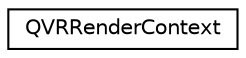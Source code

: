 digraph "Graphical Class Hierarchy"
{
  edge [fontname="Helvetica",fontsize="10",labelfontname="Helvetica",labelfontsize="10"];
  node [fontname="Helvetica",fontsize="10",shape=record];
  rankdir="LR";
  Node1 [label="QVRRenderContext",height=0.2,width=0.4,color="black", fillcolor="white", style="filled",URL="$class_q_v_r_render_context.html"];
}
